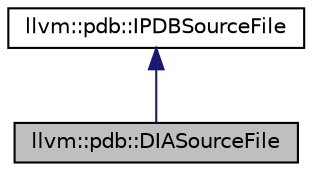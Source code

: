 digraph "llvm::pdb::DIASourceFile"
{
 // LATEX_PDF_SIZE
  bgcolor="transparent";
  edge [fontname="Helvetica",fontsize="10",labelfontname="Helvetica",labelfontsize="10"];
  node [fontname="Helvetica",fontsize="10",shape="box"];
  Node1 [label="llvm::pdb::DIASourceFile",height=0.2,width=0.4,color="black", fillcolor="grey75", style="filled", fontcolor="black",tooltip=" "];
  Node2 -> Node1 [dir="back",color="midnightblue",fontsize="10",style="solid",fontname="Helvetica"];
  Node2 [label="llvm::pdb::IPDBSourceFile",height=0.2,width=0.4,color="black",URL="$classllvm_1_1pdb_1_1IPDBSourceFile.html",tooltip="IPDBSourceFile defines an interface used to represent source files whose information are stored in th..."];
}
